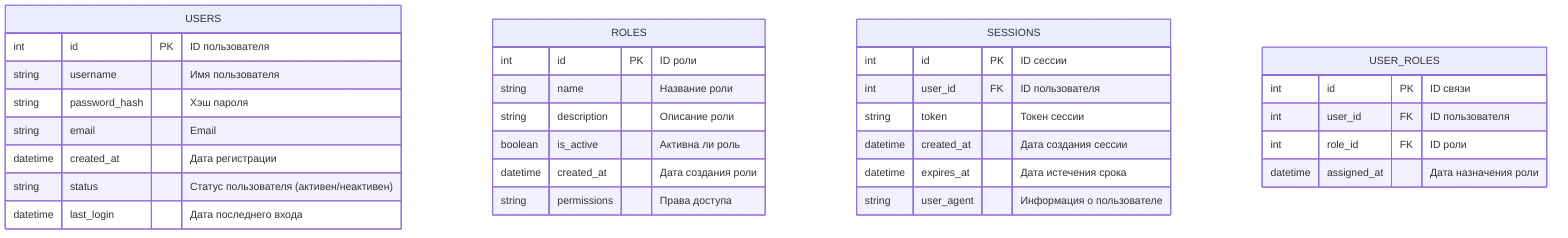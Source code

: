 erDiagram
    USERS {
        int id PK "ID пользователя"
        string username "Имя пользователя"
        string password_hash "Хэш пароля"
        string email "Email"
        datetime created_at "Дата регистрации"
        string status "Статус пользователя (активен/неактивен)"
        datetime last_login "Дата последнего входа"
    }

    ROLES {
        int id PK "ID роли"
        string name "Название роли"
        string description "Описание роли"
        boolean is_active "Активна ли роль"
        datetime created_at "Дата создания роли"
        string permissions "Права доступа"
    }
    
    SESSIONS {
        int id PK "ID сессии"
        int user_id FK "ID пользователя"
        string token "Токен сессии"
        datetime created_at "Дата создания сессии"
        datetime expires_at "Дата истечения срока"
        string user_agent "Информация о пользователе"
    }

    USER_ROLES {
        int id PK "ID связи"
        int user_id FK "ID пользователя"
        int role_id FK "ID роли"
        datetime assigned_at "Дата назначения роли"
    }